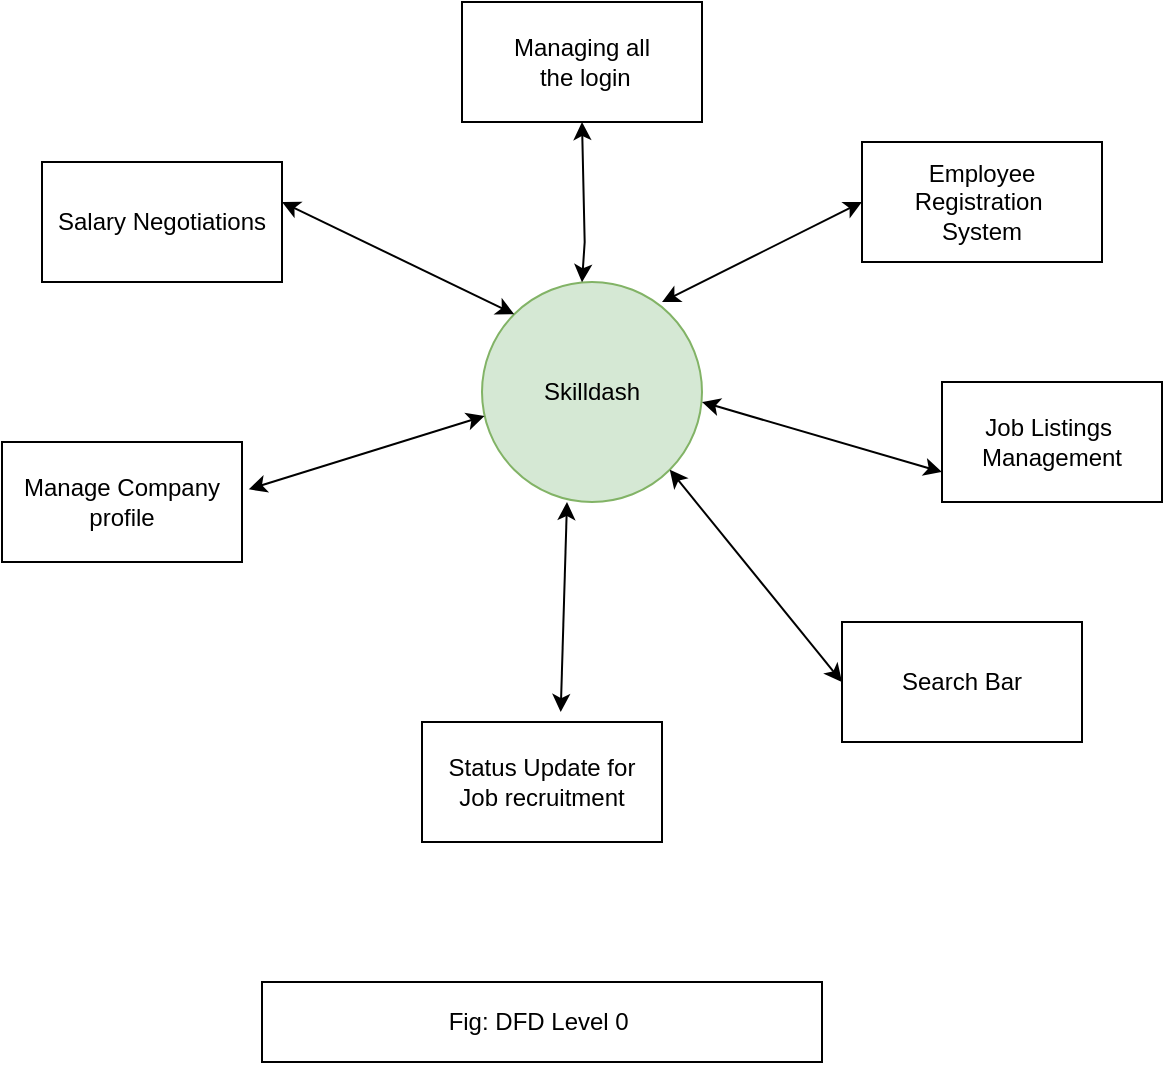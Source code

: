 <mxfile version="24.3.1" type="github">
  <diagram name="Page-1" id="uQso0ZXRBujiHeSYrg0g">
    <mxGraphModel dx="794" dy="454" grid="1" gridSize="10" guides="1" tooltips="1" connect="1" arrows="1" fold="1" page="1" pageScale="1" pageWidth="850" pageHeight="1100" math="0" shadow="0">
      <root>
        <mxCell id="0" />
        <mxCell id="1" parent="0" />
        <mxCell id="ZWiUjUdgsJvMLRUT5fPh-1" value="Skilldash" style="ellipse;whiteSpace=wrap;html=1;aspect=fixed;fillColor=#d5e8d4;strokeColor=#82b366;" parent="1" vertex="1">
          <mxGeometry x="270" y="210" width="110" height="110" as="geometry" />
        </mxCell>
        <mxCell id="ZWiUjUdgsJvMLRUT5fPh-3" value="" style="endArrow=classic;startArrow=classic;html=1;rounded=0;entryX=0.5;entryY=1;entryDx=0;entryDy=0;" parent="1" target="ZWiUjUdgsJvMLRUT5fPh-18" edge="1">
          <mxGeometry width="50" height="50" relative="1" as="geometry">
            <mxPoint x="319.999" y="210.122" as="sourcePoint" />
            <mxPoint x="321.34" y="140" as="targetPoint" />
            <Array as="points">
              <mxPoint x="321.34" y="190" />
            </Array>
          </mxGeometry>
        </mxCell>
        <mxCell id="ZWiUjUdgsJvMLRUT5fPh-4" value="" style="endArrow=classic;startArrow=classic;html=1;rounded=0;entryX=0;entryY=0.5;entryDx=0;entryDy=0;" parent="1" target="ZWiUjUdgsJvMLRUT5fPh-13" edge="1">
          <mxGeometry width="50" height="50" relative="1" as="geometry">
            <mxPoint x="360" y="220" as="sourcePoint" />
            <mxPoint x="410" y="170" as="targetPoint" />
          </mxGeometry>
        </mxCell>
        <mxCell id="ZWiUjUdgsJvMLRUT5fPh-5" value="" style="endArrow=classic;startArrow=classic;html=1;rounded=0;exitX=0.578;exitY=-0.083;exitDx=0;exitDy=0;entryX=0.5;entryY=1;entryDx=0;entryDy=0;exitPerimeter=0;" parent="1" source="ZWiUjUdgsJvMLRUT5fPh-15" edge="1">
          <mxGeometry width="50" height="50" relative="1" as="geometry">
            <mxPoint x="287.5" y="430" as="sourcePoint" />
            <mxPoint x="312.5" y="320" as="targetPoint" />
          </mxGeometry>
        </mxCell>
        <mxCell id="ZWiUjUdgsJvMLRUT5fPh-6" value="" style="endArrow=classic;startArrow=classic;html=1;rounded=0;entryX=0.012;entryY=0.609;entryDx=0;entryDy=0;exitX=1.028;exitY=0.394;exitDx=0;exitDy=0;exitPerimeter=0;entryPerimeter=0;" parent="1" source="ZWiUjUdgsJvMLRUT5fPh-16" target="ZWiUjUdgsJvMLRUT5fPh-1" edge="1">
          <mxGeometry width="50" height="50" relative="1" as="geometry">
            <mxPoint x="151.28" y="283" as="sourcePoint" />
            <mxPoint x="260" y="285.68" as="targetPoint" />
          </mxGeometry>
        </mxCell>
        <mxCell id="ZWiUjUdgsJvMLRUT5fPh-7" value="" style="endArrow=classic;startArrow=classic;html=1;rounded=0;exitX=0.939;exitY=0.579;exitDx=0;exitDy=0;exitPerimeter=0;entryX=0;entryY=0.75;entryDx=0;entryDy=0;" parent="1" target="ZWiUjUdgsJvMLRUT5fPh-10" edge="1">
          <mxGeometry width="50" height="50" relative="1" as="geometry">
            <mxPoint x="380.0" y="270.0" as="sourcePoint" />
            <mxPoint x="456.71" y="276.31" as="targetPoint" />
          </mxGeometry>
        </mxCell>
        <mxCell id="ZWiUjUdgsJvMLRUT5fPh-8" value="" style="endArrow=classic;startArrow=classic;html=1;rounded=0;entryX=1;entryY=1;entryDx=0;entryDy=0;exitX=0;exitY=0.5;exitDx=0;exitDy=0;" parent="1" source="ZWiUjUdgsJvMLRUT5fPh-14" target="ZWiUjUdgsJvMLRUT5fPh-1" edge="1">
          <mxGeometry width="50" height="50" relative="1" as="geometry">
            <mxPoint x="430" y="360" as="sourcePoint" />
            <mxPoint x="360" y="310" as="targetPoint" />
          </mxGeometry>
        </mxCell>
        <mxCell id="ZWiUjUdgsJvMLRUT5fPh-9" value="" style="endArrow=classic;startArrow=classic;html=1;rounded=0;exitX=1;exitY=0.5;exitDx=0;exitDy=0;entryX=0;entryY=0;entryDx=0;entryDy=0;" parent="1" target="ZWiUjUdgsJvMLRUT5fPh-1" edge="1">
          <mxGeometry width="50" height="50" relative="1" as="geometry">
            <mxPoint x="170" y="170" as="sourcePoint" />
            <mxPoint x="270" y="250" as="targetPoint" />
          </mxGeometry>
        </mxCell>
        <mxCell id="ZWiUjUdgsJvMLRUT5fPh-10" value="Job Listings&amp;nbsp;&lt;br&gt;Management" style="rounded=0;whiteSpace=wrap;html=1;" parent="1" vertex="1">
          <mxGeometry x="500" y="260" width="110" height="60" as="geometry" />
        </mxCell>
        <mxCell id="ZWiUjUdgsJvMLRUT5fPh-13" value="Employee Registration&amp;nbsp;&lt;br&gt;System" style="rounded=0;whiteSpace=wrap;html=1;" parent="1" vertex="1">
          <mxGeometry x="460" y="140" width="120" height="60" as="geometry" />
        </mxCell>
        <mxCell id="ZWiUjUdgsJvMLRUT5fPh-14" value="Search Bar" style="rounded=0;whiteSpace=wrap;html=1;" parent="1" vertex="1">
          <mxGeometry x="450" y="380" width="120" height="60" as="geometry" />
        </mxCell>
        <mxCell id="ZWiUjUdgsJvMLRUT5fPh-15" value="Status Update for&lt;br&gt;Job recruitment" style="rounded=0;whiteSpace=wrap;html=1;" parent="1" vertex="1">
          <mxGeometry x="240" y="430" width="120" height="60" as="geometry" />
        </mxCell>
        <mxCell id="ZWiUjUdgsJvMLRUT5fPh-16" value="Manage Company&lt;br&gt;profile" style="rounded=0;whiteSpace=wrap;html=1;" parent="1" vertex="1">
          <mxGeometry x="30" y="290" width="120" height="60" as="geometry" />
        </mxCell>
        <mxCell id="ZWiUjUdgsJvMLRUT5fPh-17" value="Salary Negotiations" style="rounded=0;whiteSpace=wrap;html=1;" parent="1" vertex="1">
          <mxGeometry x="50" y="150" width="120" height="60" as="geometry" />
        </mxCell>
        <mxCell id="ZWiUjUdgsJvMLRUT5fPh-18" value="Managing all&lt;br&gt;&amp;nbsp;the login" style="rounded=0;whiteSpace=wrap;html=1;" parent="1" vertex="1">
          <mxGeometry x="260" y="70" width="120" height="60" as="geometry" />
        </mxCell>
        <mxCell id="4dNkAZmuGyHxPUCO1IIa-1" value="Fig: DFD Level 0&amp;nbsp;" style="rounded=0;whiteSpace=wrap;html=1;" vertex="1" parent="1">
          <mxGeometry x="160" y="560" width="280" height="40" as="geometry" />
        </mxCell>
      </root>
    </mxGraphModel>
  </diagram>
</mxfile>
